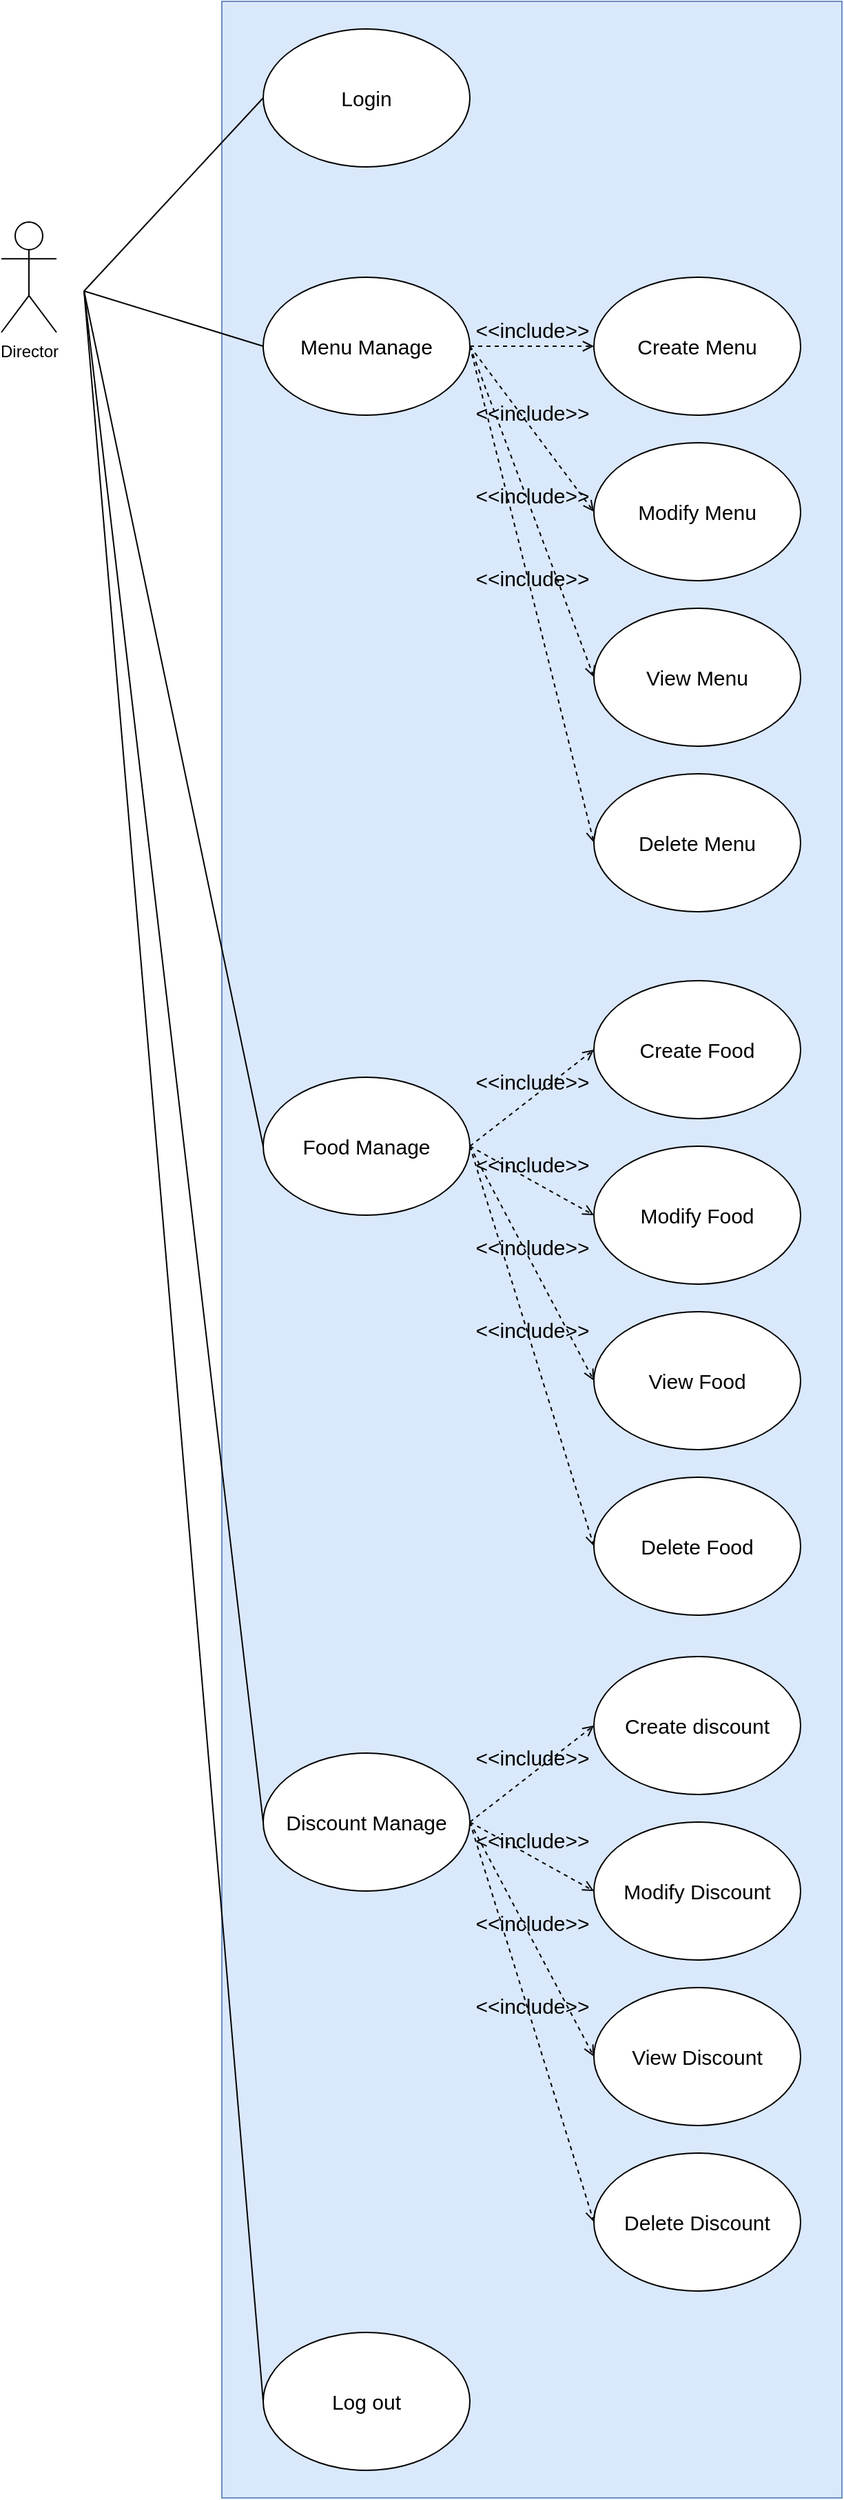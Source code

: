 <mxfile version="14.7.7" type="device"><diagram id="InP47-DVv7n4savF4chQ" name="Page-1"><mxGraphModel dx="3048" dy="1340" grid="1" gridSize="10" guides="1" tooltips="1" connect="1" arrows="1" fold="1" page="1" pageScale="1" pageWidth="850" pageHeight="1100" math="0" shadow="0"><root><mxCell id="0"/><mxCell id="1" parent="0"/><mxCell id="TIZjaOU6f8EBoIazCAn8-34" value="" style="rounded=0;whiteSpace=wrap;html=1;fontSize=15;fillColor=#dae8fc;strokeColor=#6c8ebf;" vertex="1" parent="1"><mxGeometry x="-260" y="270" width="450" height="1810" as="geometry"/></mxCell><mxCell id="TIZjaOU6f8EBoIazCAn8-37" value="Director" style="shape=umlActor;verticalLabelPosition=bottom;verticalAlign=top;html=1;" vertex="1" parent="1"><mxGeometry x="-420" y="430" width="40" height="80" as="geometry"/></mxCell><mxCell id="TIZjaOU6f8EBoIazCAn8-38" value="Login" style="ellipse;whiteSpace=wrap;html=1;fontSize=15;" vertex="1" parent="1"><mxGeometry x="-230" y="290" width="150" height="100" as="geometry"/></mxCell><mxCell id="TIZjaOU6f8EBoIazCAn8-39" value="Menu Manage" style="ellipse;whiteSpace=wrap;html=1;fontSize=15;" vertex="1" parent="1"><mxGeometry x="-230" y="470" width="150" height="100" as="geometry"/></mxCell><mxCell id="TIZjaOU6f8EBoIazCAn8-40" value="Create Menu" style="ellipse;whiteSpace=wrap;html=1;fontSize=15;" vertex="1" parent="1"><mxGeometry x="10" y="470" width="150" height="100" as="geometry"/></mxCell><mxCell id="TIZjaOU6f8EBoIazCAn8-41" value="Modify Menu" style="ellipse;whiteSpace=wrap;html=1;fontSize=15;" vertex="1" parent="1"><mxGeometry x="10" y="590" width="150" height="100" as="geometry"/></mxCell><mxCell id="TIZjaOU6f8EBoIazCAn8-42" value="View Menu" style="ellipse;whiteSpace=wrap;html=1;fontSize=15;" vertex="1" parent="1"><mxGeometry x="10" y="710" width="150" height="100" as="geometry"/></mxCell><mxCell id="TIZjaOU6f8EBoIazCAn8-43" value="Delete Menu" style="ellipse;whiteSpace=wrap;html=1;fontSize=15;" vertex="1" parent="1"><mxGeometry x="10" y="830" width="150" height="100" as="geometry"/></mxCell><mxCell id="TIZjaOU6f8EBoIazCAn8-44" value="Food Manage" style="ellipse;whiteSpace=wrap;html=1;fontSize=15;" vertex="1" parent="1"><mxGeometry x="-230" y="1050" width="150" height="100" as="geometry"/></mxCell><mxCell id="TIZjaOU6f8EBoIazCAn8-45" value="Create Food" style="ellipse;whiteSpace=wrap;html=1;fontSize=15;" vertex="1" parent="1"><mxGeometry x="10" y="980" width="150" height="100" as="geometry"/></mxCell><mxCell id="TIZjaOU6f8EBoIazCAn8-46" value="Modify Food" style="ellipse;whiteSpace=wrap;html=1;fontSize=15;" vertex="1" parent="1"><mxGeometry x="10" y="1100" width="150" height="100" as="geometry"/></mxCell><mxCell id="TIZjaOU6f8EBoIazCAn8-47" value="View Food" style="ellipse;whiteSpace=wrap;html=1;fontSize=15;" vertex="1" parent="1"><mxGeometry x="10" y="1220" width="150" height="100" as="geometry"/></mxCell><mxCell id="TIZjaOU6f8EBoIazCAn8-48" value="Delete Food" style="ellipse;whiteSpace=wrap;html=1;fontSize=15;" vertex="1" parent="1"><mxGeometry x="10" y="1340" width="150" height="100" as="geometry"/></mxCell><mxCell id="TIZjaOU6f8EBoIazCAn8-49" value="Discount Manage" style="ellipse;whiteSpace=wrap;html=1;fontSize=15;" vertex="1" parent="1"><mxGeometry x="-230" y="1540" width="150" height="100" as="geometry"/></mxCell><mxCell id="TIZjaOU6f8EBoIazCAn8-50" value="Create discount" style="ellipse;whiteSpace=wrap;html=1;fontSize=15;" vertex="1" parent="1"><mxGeometry x="10" y="1470" width="150" height="100" as="geometry"/></mxCell><mxCell id="TIZjaOU6f8EBoIazCAn8-51" value="Modify Discount" style="ellipse;whiteSpace=wrap;html=1;fontSize=15;" vertex="1" parent="1"><mxGeometry x="10" y="1590" width="150" height="100" as="geometry"/></mxCell><mxCell id="TIZjaOU6f8EBoIazCAn8-52" value="View Discount" style="ellipse;whiteSpace=wrap;html=1;fontSize=15;" vertex="1" parent="1"><mxGeometry x="10" y="1710" width="150" height="100" as="geometry"/></mxCell><mxCell id="TIZjaOU6f8EBoIazCAn8-53" value="Delete Discount" style="ellipse;whiteSpace=wrap;html=1;fontSize=15;" vertex="1" parent="1"><mxGeometry x="10" y="1830" width="150" height="100" as="geometry"/></mxCell><mxCell id="TIZjaOU6f8EBoIazCAn8-54" value="&amp;lt;&amp;lt;include&amp;gt;&amp;gt;" style="html=1;verticalAlign=bottom;labelBackgroundColor=none;endArrow=open;endFill=0;dashed=1;fontSize=15;entryX=0;entryY=0.5;entryDx=0;entryDy=0;exitX=1;exitY=0.5;exitDx=0;exitDy=0;" edge="1" parent="1" source="TIZjaOU6f8EBoIazCAn8-49" target="TIZjaOU6f8EBoIazCAn8-53"><mxGeometry width="160" relative="1" as="geometry"><mxPoint x="-240" y="1880" as="sourcePoint"/><mxPoint x="-80" y="1880" as="targetPoint"/></mxGeometry></mxCell><mxCell id="TIZjaOU6f8EBoIazCAn8-55" value="&amp;lt;&amp;lt;include&amp;gt;&amp;gt;" style="html=1;verticalAlign=bottom;labelBackgroundColor=none;endArrow=open;endFill=0;dashed=1;fontSize=15;entryX=0;entryY=0.5;entryDx=0;entryDy=0;exitX=1;exitY=0.5;exitDx=0;exitDy=0;" edge="1" parent="1" source="TIZjaOU6f8EBoIazCAn8-49" target="TIZjaOU6f8EBoIazCAn8-52"><mxGeometry width="160" relative="1" as="geometry"><mxPoint x="-70" y="1600" as="sourcePoint"/><mxPoint x="20" y="1890" as="targetPoint"/></mxGeometry></mxCell><mxCell id="TIZjaOU6f8EBoIazCAn8-56" value="&amp;lt;&amp;lt;include&amp;gt;&amp;gt;" style="html=1;verticalAlign=bottom;labelBackgroundColor=none;endArrow=open;endFill=0;dashed=1;fontSize=15;entryX=0;entryY=0.5;entryDx=0;entryDy=0;exitX=1;exitY=0.5;exitDx=0;exitDy=0;" edge="1" parent="1" source="TIZjaOU6f8EBoIazCAn8-49" target="TIZjaOU6f8EBoIazCAn8-51"><mxGeometry width="160" relative="1" as="geometry"><mxPoint x="-70" y="1600" as="sourcePoint"/><mxPoint x="20" y="1770" as="targetPoint"/></mxGeometry></mxCell><mxCell id="TIZjaOU6f8EBoIazCAn8-57" value="&amp;lt;&amp;lt;include&amp;gt;&amp;gt;" style="html=1;verticalAlign=bottom;labelBackgroundColor=none;endArrow=open;endFill=0;dashed=1;fontSize=15;entryX=0;entryY=0.5;entryDx=0;entryDy=0;exitX=1;exitY=0.5;exitDx=0;exitDy=0;" edge="1" parent="1" source="TIZjaOU6f8EBoIazCAn8-49" target="TIZjaOU6f8EBoIazCAn8-50"><mxGeometry width="160" relative="1" as="geometry"><mxPoint x="-70" y="1600" as="sourcePoint"/><mxPoint x="20" y="1650" as="targetPoint"/></mxGeometry></mxCell><mxCell id="TIZjaOU6f8EBoIazCAn8-58" value="&amp;lt;&amp;lt;include&amp;gt;&amp;gt;" style="html=1;verticalAlign=bottom;labelBackgroundColor=none;endArrow=open;endFill=0;dashed=1;fontSize=15;entryX=0;entryY=0.5;entryDx=0;entryDy=0;exitX=1;exitY=0.5;exitDx=0;exitDy=0;" edge="1" parent="1" source="TIZjaOU6f8EBoIazCAn8-44" target="TIZjaOU6f8EBoIazCAn8-48"><mxGeometry width="160" relative="1" as="geometry"><mxPoint x="-70" y="1600" as="sourcePoint"/><mxPoint x="20" y="1530" as="targetPoint"/></mxGeometry></mxCell><mxCell id="TIZjaOU6f8EBoIazCAn8-59" value="&amp;lt;&amp;lt;include&amp;gt;&amp;gt;" style="html=1;verticalAlign=bottom;labelBackgroundColor=none;endArrow=open;endFill=0;dashed=1;fontSize=15;exitX=1;exitY=0.5;exitDx=0;exitDy=0;" edge="1" parent="1" source="TIZjaOU6f8EBoIazCAn8-44"><mxGeometry width="160" relative="1" as="geometry"><mxPoint x="-70" y="1110" as="sourcePoint"/><mxPoint x="10" y="1270" as="targetPoint"/></mxGeometry></mxCell><mxCell id="TIZjaOU6f8EBoIazCAn8-60" value="&amp;lt;&amp;lt;include&amp;gt;&amp;gt;" style="html=1;verticalAlign=bottom;labelBackgroundColor=none;endArrow=open;endFill=0;dashed=1;fontSize=15;exitX=1;exitY=0.5;exitDx=0;exitDy=0;entryX=0;entryY=0.5;entryDx=0;entryDy=0;" edge="1" parent="1" source="TIZjaOU6f8EBoIazCAn8-44" target="TIZjaOU6f8EBoIazCAn8-46"><mxGeometry width="160" relative="1" as="geometry"><mxPoint x="-70" y="1110" as="sourcePoint"/><mxPoint x="20" y="1280" as="targetPoint"/></mxGeometry></mxCell><mxCell id="TIZjaOU6f8EBoIazCAn8-61" value="&amp;lt;&amp;lt;include&amp;gt;&amp;gt;" style="html=1;verticalAlign=bottom;labelBackgroundColor=none;endArrow=open;endFill=0;dashed=1;fontSize=15;exitX=1;exitY=0.5;exitDx=0;exitDy=0;entryX=0;entryY=0.5;entryDx=0;entryDy=0;" edge="1" parent="1" source="TIZjaOU6f8EBoIazCAn8-44" target="TIZjaOU6f8EBoIazCAn8-45"><mxGeometry width="160" relative="1" as="geometry"><mxPoint x="-70" y="1110" as="sourcePoint"/><mxPoint x="20" y="1160" as="targetPoint"/></mxGeometry></mxCell><mxCell id="TIZjaOU6f8EBoIazCAn8-62" value="&amp;lt;&amp;lt;include&amp;gt;&amp;gt;" style="html=1;verticalAlign=bottom;labelBackgroundColor=none;endArrow=open;endFill=0;dashed=1;fontSize=15;exitX=1;exitY=0.5;exitDx=0;exitDy=0;entryX=0;entryY=0.5;entryDx=0;entryDy=0;" edge="1" parent="1" source="TIZjaOU6f8EBoIazCAn8-39" target="TIZjaOU6f8EBoIazCAn8-43"><mxGeometry width="160" relative="1" as="geometry"><mxPoint x="-70" y="1110" as="sourcePoint"/><mxPoint x="20" y="1040" as="targetPoint"/></mxGeometry></mxCell><mxCell id="TIZjaOU6f8EBoIazCAn8-63" value="&amp;lt;&amp;lt;include&amp;gt;&amp;gt;" style="html=1;verticalAlign=bottom;labelBackgroundColor=none;endArrow=open;endFill=0;dashed=1;fontSize=15;exitX=1;exitY=0.5;exitDx=0;exitDy=0;entryX=0;entryY=0.5;entryDx=0;entryDy=0;" edge="1" parent="1" source="TIZjaOU6f8EBoIazCAn8-39" target="TIZjaOU6f8EBoIazCAn8-42"><mxGeometry width="160" relative="1" as="geometry"><mxPoint x="-70" y="530" as="sourcePoint"/><mxPoint x="20" y="890" as="targetPoint"/></mxGeometry></mxCell><mxCell id="TIZjaOU6f8EBoIazCAn8-64" value="&amp;lt;&amp;lt;include&amp;gt;&amp;gt;" style="html=1;verticalAlign=bottom;labelBackgroundColor=none;endArrow=open;endFill=0;dashed=1;fontSize=15;exitX=1;exitY=0.5;exitDx=0;exitDy=0;entryX=0;entryY=0.5;entryDx=0;entryDy=0;" edge="1" parent="1" source="TIZjaOU6f8EBoIazCAn8-39" target="TIZjaOU6f8EBoIazCAn8-41"><mxGeometry width="160" relative="1" as="geometry"><mxPoint x="-70" y="530" as="sourcePoint"/><mxPoint x="20" y="770" as="targetPoint"/></mxGeometry></mxCell><mxCell id="TIZjaOU6f8EBoIazCAn8-65" value="&amp;lt;&amp;lt;include&amp;gt;&amp;gt;" style="html=1;verticalAlign=bottom;labelBackgroundColor=none;endArrow=open;endFill=0;dashed=1;fontSize=15;exitX=1;exitY=0.5;exitDx=0;exitDy=0;entryX=0;entryY=0.5;entryDx=0;entryDy=0;" edge="1" parent="1" source="TIZjaOU6f8EBoIazCAn8-39" target="TIZjaOU6f8EBoIazCAn8-40"><mxGeometry width="160" relative="1" as="geometry"><mxPoint x="-70" y="530" as="sourcePoint"/><mxPoint x="20" y="650" as="targetPoint"/></mxGeometry></mxCell><mxCell id="TIZjaOU6f8EBoIazCAn8-66" value="" style="endArrow=none;html=1;fontSize=15;entryX=0;entryY=0.5;entryDx=0;entryDy=0;" edge="1" parent="1" target="TIZjaOU6f8EBoIazCAn8-38"><mxGeometry width="50" height="50" relative="1" as="geometry"><mxPoint x="-360" y="480" as="sourcePoint"/><mxPoint x="-130" y="560" as="targetPoint"/></mxGeometry></mxCell><mxCell id="TIZjaOU6f8EBoIazCAn8-67" value="" style="endArrow=none;html=1;fontSize=15;entryX=0;entryY=0.5;entryDx=0;entryDy=0;" edge="1" parent="1" target="TIZjaOU6f8EBoIazCAn8-39"><mxGeometry width="50" height="50" relative="1" as="geometry"><mxPoint x="-360" y="480" as="sourcePoint"/><mxPoint x="-220" y="350" as="targetPoint"/></mxGeometry></mxCell><mxCell id="TIZjaOU6f8EBoIazCAn8-68" value="" style="endArrow=none;html=1;fontSize=15;entryX=0;entryY=0.5;entryDx=0;entryDy=0;" edge="1" parent="1" target="TIZjaOU6f8EBoIazCAn8-44"><mxGeometry width="50" height="50" relative="1" as="geometry"><mxPoint x="-360" y="480" as="sourcePoint"/><mxPoint x="-210" y="360" as="targetPoint"/></mxGeometry></mxCell><mxCell id="TIZjaOU6f8EBoIazCAn8-69" value="" style="endArrow=none;html=1;fontSize=15;entryX=0;entryY=0.5;entryDx=0;entryDy=0;" edge="1" parent="1" target="TIZjaOU6f8EBoIazCAn8-49"><mxGeometry width="50" height="50" relative="1" as="geometry"><mxPoint x="-360" y="480" as="sourcePoint"/><mxPoint x="-200" y="370" as="targetPoint"/></mxGeometry></mxCell><mxCell id="TIZjaOU6f8EBoIazCAn8-70" value="Log out" style="ellipse;whiteSpace=wrap;html=1;fontSize=15;" vertex="1" parent="1"><mxGeometry x="-230" y="1960" width="150" height="100" as="geometry"/></mxCell><mxCell id="TIZjaOU6f8EBoIazCAn8-71" value="" style="endArrow=none;html=1;fontSize=15;entryX=0;entryY=0.5;entryDx=0;entryDy=0;" edge="1" parent="1" target="TIZjaOU6f8EBoIazCAn8-70"><mxGeometry width="50" height="50" relative="1" as="geometry"><mxPoint x="-360" y="480" as="sourcePoint"/><mxPoint x="-220" y="1600" as="targetPoint"/></mxGeometry></mxCell></root></mxGraphModel></diagram></mxfile>